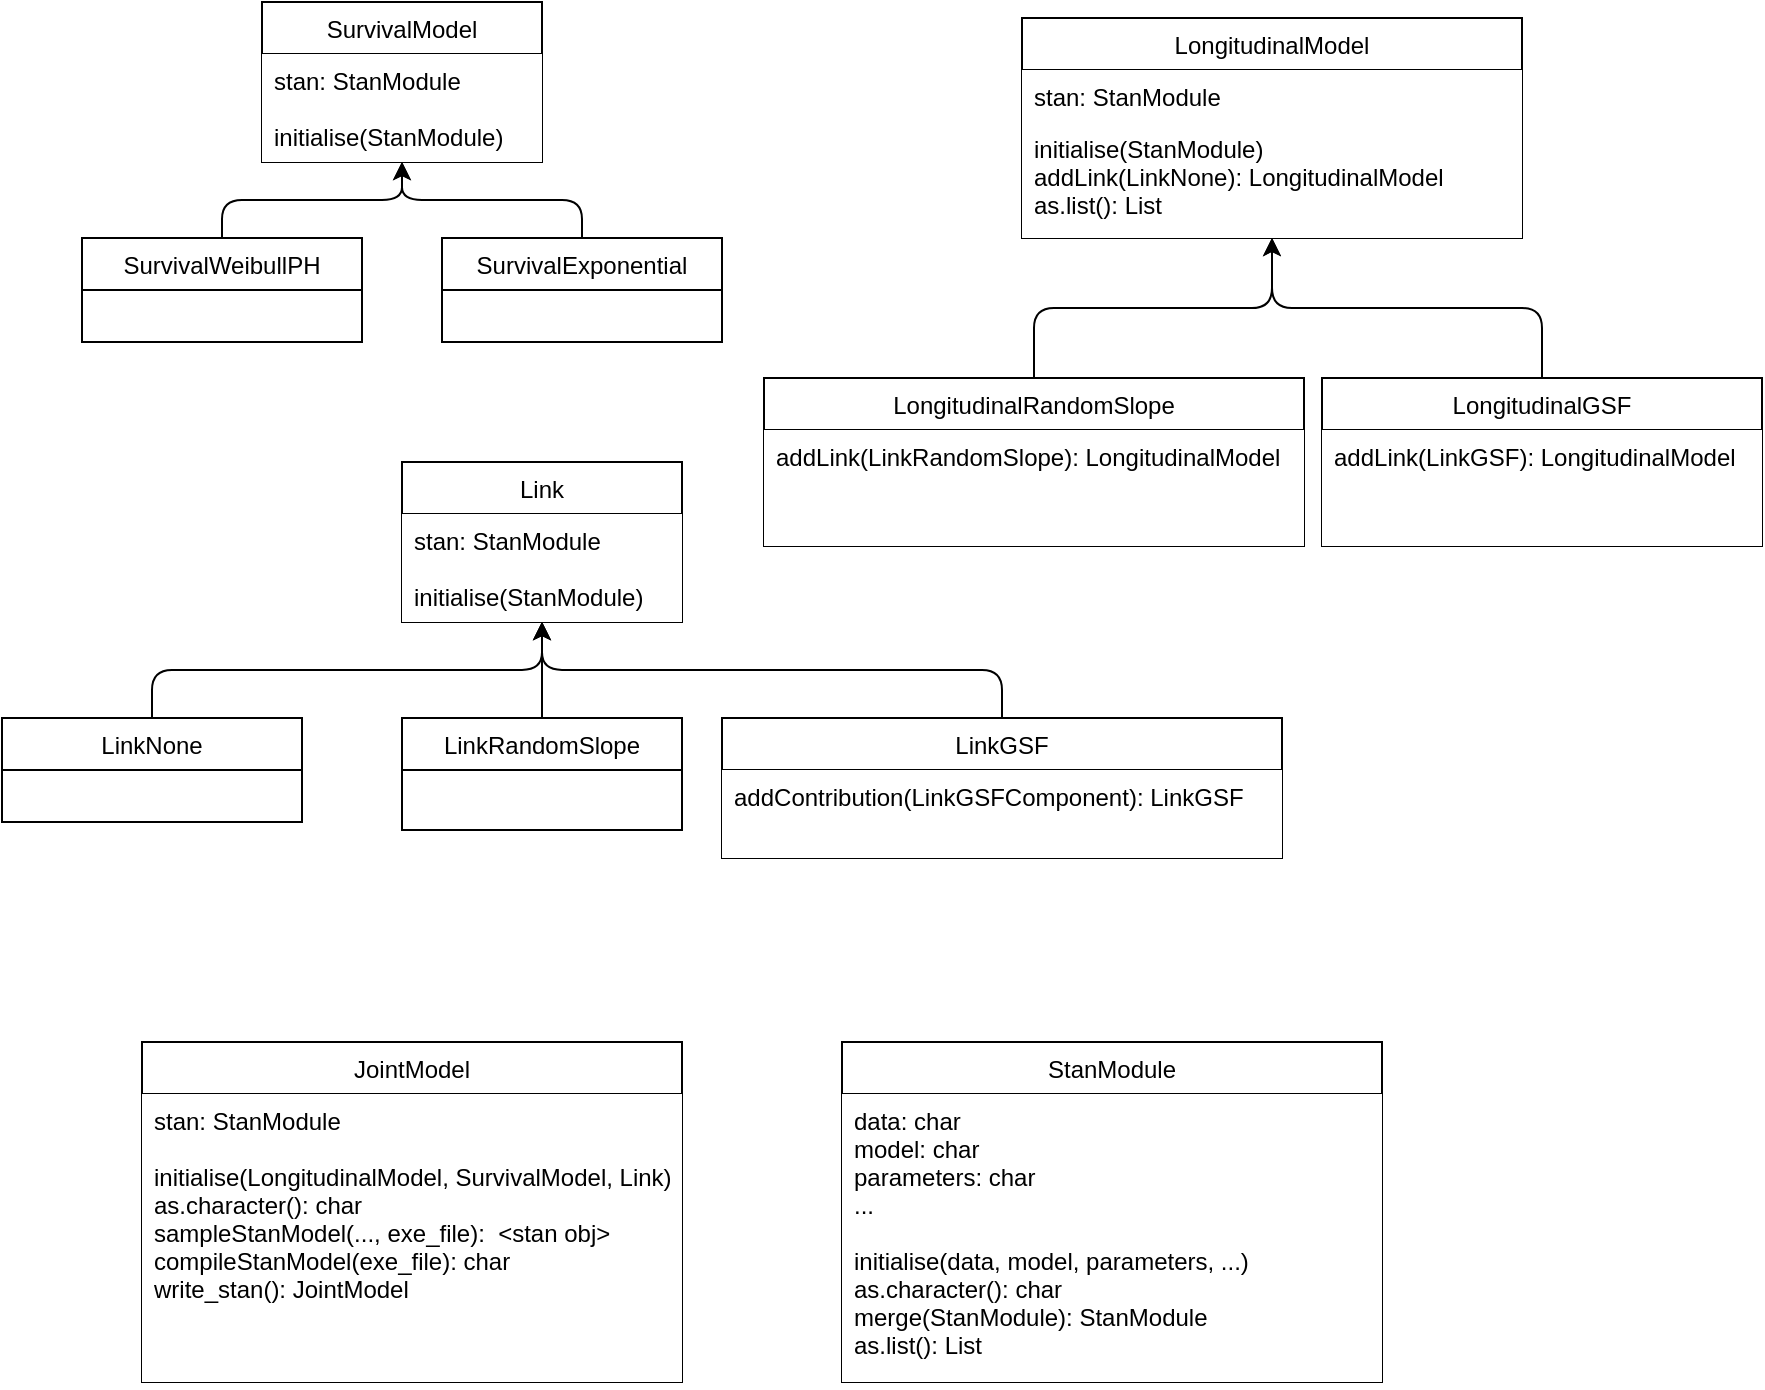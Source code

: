 <mxfile>
    <diagram id="pxi4yPSuGYfxd-NZAxjD" name="Page-1">
        <mxGraphModel dx="975" dy="756" grid="1" gridSize="10" guides="1" tooltips="1" connect="1" arrows="1" fold="1" page="1" pageScale="1" pageWidth="1169" pageHeight="827" math="0" shadow="0">
            <root>
                <mxCell id="0"/>
                <mxCell id="1" parent="0"/>
                <mxCell id="4" value="SurvivalModel" style="swimlane;fontStyle=0;childLayout=stackLayout;horizontal=1;startSize=26;horizontalStack=0;resizeParent=1;resizeParentMax=0;resizeLast=0;collapsible=1;marginBottom=0;labelBackgroundColor=#FFFFFF;" vertex="1" parent="1">
                    <mxGeometry x="149" y="20" width="140" height="80" as="geometry">
                        <mxRectangle x="70" y="390" width="50" height="26" as="alternateBounds"/>
                    </mxGeometry>
                </mxCell>
                <mxCell id="5" value="stan: StanModule&#10;&#10;initialise(StanModule)" style="text;strokeColor=none;fillColor=default;align=left;verticalAlign=top;spacingLeft=4;spacingRight=4;overflow=hidden;rotatable=0;points=[[0,0.5],[1,0.5]];portConstraint=eastwest;labelBackgroundColor=#FFFFFF;" vertex="1" parent="4">
                    <mxGeometry y="26" width="140" height="54" as="geometry"/>
                </mxCell>
                <mxCell id="16" style="edgeStyle=orthogonalEdgeStyle;html=1;exitX=0.5;exitY=0;exitDx=0;exitDy=0;" edge="1" parent="1" source="8" target="4">
                    <mxGeometry relative="1" as="geometry">
                        <mxPoint x="299" y="247" as="targetPoint"/>
                    </mxGeometry>
                </mxCell>
                <mxCell id="8" value="SurvivalWeibullPH" style="swimlane;fontStyle=0;childLayout=stackLayout;horizontal=1;startSize=26;horizontalStack=0;resizeParent=1;resizeParentMax=0;resizeLast=0;collapsible=1;marginBottom=0;labelBackgroundColor=#FFFFFF;" vertex="1" parent="1">
                    <mxGeometry x="59" y="138" width="140" height="52" as="geometry">
                        <mxRectangle x="70" y="390" width="50" height="26" as="alternateBounds"/>
                    </mxGeometry>
                </mxCell>
                <mxCell id="17" style="edgeStyle=orthogonalEdgeStyle;html=1;exitX=0.5;exitY=0;exitDx=0;exitDy=0;" edge="1" parent="1" source="12" target="4">
                    <mxGeometry relative="1" as="geometry">
                        <mxPoint x="359" y="240" as="targetPoint"/>
                    </mxGeometry>
                </mxCell>
                <mxCell id="12" value="SurvivalExponential" style="swimlane;fontStyle=0;childLayout=stackLayout;horizontal=1;startSize=26;fillColor=default;horizontalStack=0;resizeParent=1;resizeParentMax=0;resizeLast=0;collapsible=1;marginBottom=0;labelBackgroundColor=#FFFFFF;" vertex="1" parent="1">
                    <mxGeometry x="239" y="138" width="140" height="52" as="geometry">
                        <mxRectangle x="70" y="390" width="50" height="26" as="alternateBounds"/>
                    </mxGeometry>
                </mxCell>
                <mxCell id="19" value="LongitudinalModel" style="swimlane;fontStyle=0;childLayout=stackLayout;horizontal=1;startSize=26;horizontalStack=0;resizeParent=1;resizeParentMax=0;resizeLast=0;collapsible=1;marginBottom=0;labelBackgroundColor=#FFFFFF;" vertex="1" parent="1">
                    <mxGeometry x="529" y="28" width="250" height="110" as="geometry">
                        <mxRectangle x="70" y="390" width="50" height="26" as="alternateBounds"/>
                    </mxGeometry>
                </mxCell>
                <mxCell id="20" value="stan: StanModule" style="text;strokeColor=none;fillColor=default;align=left;verticalAlign=top;spacingLeft=4;spacingRight=4;overflow=hidden;rotatable=0;points=[[0,0.5],[1,0.5]];portConstraint=eastwest;labelBackgroundColor=#FFFFFF;" vertex="1" parent="19">
                    <mxGeometry y="26" width="250" height="26" as="geometry"/>
                </mxCell>
                <mxCell id="21" value="initialise(StanModule)&#10;addLink(LinkNone): LongitudinalModel&#10;as.list(): List " style="text;strokeColor=none;fillColor=default;align=left;verticalAlign=top;spacingLeft=4;spacingRight=4;overflow=hidden;rotatable=0;points=[[0,0.5],[1,0.5]];portConstraint=eastwest;labelBackgroundColor=#FFFFFF;" vertex="1" parent="19">
                    <mxGeometry y="52" width="250" height="58" as="geometry"/>
                </mxCell>
                <mxCell id="22" style="edgeStyle=orthogonalEdgeStyle;html=1;exitX=0.5;exitY=0;exitDx=0;exitDy=0;" edge="1" parent="1" source="23" target="19">
                    <mxGeometry relative="1" as="geometry">
                        <mxPoint x="569" y="158" as="targetPoint"/>
                    </mxGeometry>
                </mxCell>
                <mxCell id="23" value="LongitudinalRandomSlope" style="swimlane;fontStyle=0;childLayout=stackLayout;horizontal=1;startSize=26;horizontalStack=0;resizeParent=1;resizeParentMax=0;resizeLast=0;collapsible=1;marginBottom=0;labelBackgroundColor=#FFFFFF;" vertex="1" parent="1">
                    <mxGeometry x="400" y="208" width="270" height="84" as="geometry">
                        <mxRectangle x="70" y="390" width="50" height="26" as="alternateBounds"/>
                    </mxGeometry>
                </mxCell>
                <mxCell id="57" value="addLink(LinkRandomSlope): LongitudinalModel&#10;" style="text;strokeColor=none;fillColor=default;align=left;verticalAlign=top;spacingLeft=4;spacingRight=4;overflow=hidden;rotatable=0;points=[[0,0.5],[1,0.5]];portConstraint=eastwest;labelBackgroundColor=#FFFFFF;" vertex="1" parent="23">
                    <mxGeometry y="26" width="270" height="58" as="geometry"/>
                </mxCell>
                <mxCell id="27" style="edgeStyle=orthogonalEdgeStyle;html=1;exitX=0.5;exitY=0;exitDx=0;exitDy=0;" edge="1" parent="1" source="28" target="19">
                    <mxGeometry relative="1" as="geometry">
                        <mxPoint x="654" y="180" as="targetPoint"/>
                    </mxGeometry>
                </mxCell>
                <mxCell id="28" value="LongitudinalGSF" style="swimlane;fontStyle=0;childLayout=stackLayout;horizontal=1;startSize=26;horizontalStack=0;resizeParent=1;resizeParentMax=0;resizeLast=0;collapsible=1;marginBottom=0;labelBackgroundColor=#FFFFFF;" vertex="1" parent="1">
                    <mxGeometry x="679" y="208" width="220" height="84" as="geometry">
                        <mxRectangle x="70" y="390" width="50" height="26" as="alternateBounds"/>
                    </mxGeometry>
                </mxCell>
                <mxCell id="58" value="addLink(LinkGSF): LongitudinalModel&#10;" style="text;strokeColor=none;fillColor=default;align=left;verticalAlign=top;spacingLeft=4;spacingRight=4;overflow=hidden;rotatable=0;points=[[0,0.5],[1,0.5]];portConstraint=eastwest;labelBackgroundColor=#FFFFFF;" vertex="1" parent="28">
                    <mxGeometry y="26" width="220" height="58" as="geometry"/>
                </mxCell>
                <mxCell id="32" value="Link" style="swimlane;fontStyle=0;childLayout=stackLayout;horizontal=1;startSize=26;horizontalStack=0;resizeParent=1;resizeParentMax=0;resizeLast=0;collapsible=1;marginBottom=0;labelBackgroundColor=#FFFFFF;" vertex="1" parent="1">
                    <mxGeometry x="219" y="250" width="140" height="80" as="geometry">
                        <mxRectangle x="70" y="390" width="50" height="26" as="alternateBounds"/>
                    </mxGeometry>
                </mxCell>
                <mxCell id="33" value="stan: StanModule&#10;&#10;initialise(StanModule)" style="text;strokeColor=none;fillColor=default;align=left;verticalAlign=top;spacingLeft=4;spacingRight=4;overflow=hidden;rotatable=0;points=[[0,0.5],[1,0.5]];portConstraint=eastwest;labelBackgroundColor=#FFFFFF;" vertex="1" parent="32">
                    <mxGeometry y="26" width="140" height="54" as="geometry"/>
                </mxCell>
                <mxCell id="35" style="edgeStyle=orthogonalEdgeStyle;html=1;exitX=0.5;exitY=0;exitDx=0;exitDy=0;" edge="1" parent="1" source="36" target="32">
                    <mxGeometry relative="1" as="geometry">
                        <mxPoint x="209" y="387" as="targetPoint"/>
                    </mxGeometry>
                </mxCell>
                <mxCell id="36" value="LinkNone" style="swimlane;fontStyle=0;childLayout=stackLayout;horizontal=1;startSize=26;horizontalStack=0;resizeParent=1;resizeParentMax=0;resizeLast=0;collapsible=1;marginBottom=0;labelBackgroundColor=#FFFFFF;" vertex="1" parent="1">
                    <mxGeometry x="19" y="378" width="150" height="52" as="geometry">
                        <mxRectangle x="19" y="378" width="50" height="26" as="alternateBounds"/>
                    </mxGeometry>
                </mxCell>
                <mxCell id="40" style="edgeStyle=orthogonalEdgeStyle;html=1;exitX=0.5;exitY=0;exitDx=0;exitDy=0;" edge="1" parent="1" source="41" target="32">
                    <mxGeometry relative="1" as="geometry">
                        <mxPoint x="269" y="380" as="targetPoint"/>
                    </mxGeometry>
                </mxCell>
                <mxCell id="41" value="LinkRandomSlope" style="swimlane;fontStyle=0;childLayout=stackLayout;horizontal=1;startSize=26;horizontalStack=0;resizeParent=1;resizeParentMax=0;resizeLast=0;collapsible=1;marginBottom=0;labelBackgroundColor=#FFFFFF;" vertex="1" parent="1">
                    <mxGeometry x="219" y="378" width="140" height="56" as="geometry">
                        <mxRectangle x="70" y="390" width="50" height="26" as="alternateBounds"/>
                    </mxGeometry>
                </mxCell>
                <mxCell id="49" style="edgeStyle=orthogonalEdgeStyle;html=1;exitX=0.5;exitY=0;exitDx=0;exitDy=0;" edge="1" parent="1" source="45" target="32">
                    <mxGeometry relative="1" as="geometry"/>
                </mxCell>
                <mxCell id="45" value="LinkGSF" style="swimlane;fontStyle=0;childLayout=stackLayout;horizontal=1;startSize=26;horizontalStack=0;resizeParent=1;resizeParentMax=0;resizeLast=0;collapsible=1;marginBottom=0;labelBackgroundColor=#FFFFFF;" vertex="1" parent="1">
                    <mxGeometry x="379" y="378" width="280" height="70" as="geometry">
                        <mxRectangle x="70" y="390" width="50" height="26" as="alternateBounds"/>
                    </mxGeometry>
                </mxCell>
                <mxCell id="46" value="addContribution(LinkGSFComponent): LinkGSF" style="text;strokeColor=none;fillColor=default;align=left;verticalAlign=top;spacingLeft=4;spacingRight=4;overflow=hidden;rotatable=0;points=[[0,0.5],[1,0.5]];portConstraint=eastwest;labelBackgroundColor=#FFFFFF;" vertex="1" parent="45">
                    <mxGeometry y="26" width="280" height="44" as="geometry"/>
                </mxCell>
                <mxCell id="50" value="StanModule" style="swimlane;fontStyle=0;childLayout=stackLayout;horizontal=1;startSize=26;horizontalStack=0;resizeParent=1;resizeParentMax=0;resizeLast=0;collapsible=1;marginBottom=0;labelBackgroundColor=#FFFFFF;" vertex="1" parent="1">
                    <mxGeometry x="439" y="540" width="270" height="170" as="geometry">
                        <mxRectangle x="70" y="390" width="50" height="26" as="alternateBounds"/>
                    </mxGeometry>
                </mxCell>
                <mxCell id="51" value="data: char&#10;model: char&#10;parameters: char&#10;...&#10;&#10;initialise(data, model, parameters, ...)&#10;as.character(): char&#10;merge(StanModule): StanModule&#10;as.list(): List" style="text;align=left;verticalAlign=top;spacingLeft=4;spacingRight=4;overflow=hidden;rotatable=0;points=[[0,0.5],[1,0.5]];portConstraint=eastwest;labelBackgroundColor=#FFFFFF;fillColor=default;" vertex="1" parent="50">
                    <mxGeometry y="26" width="270" height="144" as="geometry"/>
                </mxCell>
                <mxCell id="52" value="JointModel" style="swimlane;fontStyle=0;childLayout=stackLayout;horizontal=1;startSize=26;horizontalStack=0;resizeParent=1;resizeParentMax=0;resizeLast=0;collapsible=1;marginBottom=0;labelBackgroundColor=#FFFFFF;" vertex="1" parent="1">
                    <mxGeometry x="89" y="540" width="270" height="170" as="geometry">
                        <mxRectangle x="89" y="540" width="50" height="26" as="alternateBounds"/>
                    </mxGeometry>
                </mxCell>
                <mxCell id="53" value="stan: StanModule&#10;&#10;initialise(LongitudinalModel, SurvivalModel, Link)&#10;as.character(): char&#10;sampleStanModel(..., exe_file):  &lt;stan obj&gt;&#10;compileStanModel(exe_file): char&#10;write_stan(): JointModel" style="text;align=left;verticalAlign=top;spacingLeft=4;spacingRight=4;overflow=hidden;rotatable=0;points=[[0,0.5],[1,0.5]];portConstraint=eastwest;labelBackgroundColor=#FFFFFF;fillColor=default;" vertex="1" parent="52">
                    <mxGeometry y="26" width="270" height="144" as="geometry"/>
                </mxCell>
            </root>
        </mxGraphModel>
    </diagram>
</mxfile>